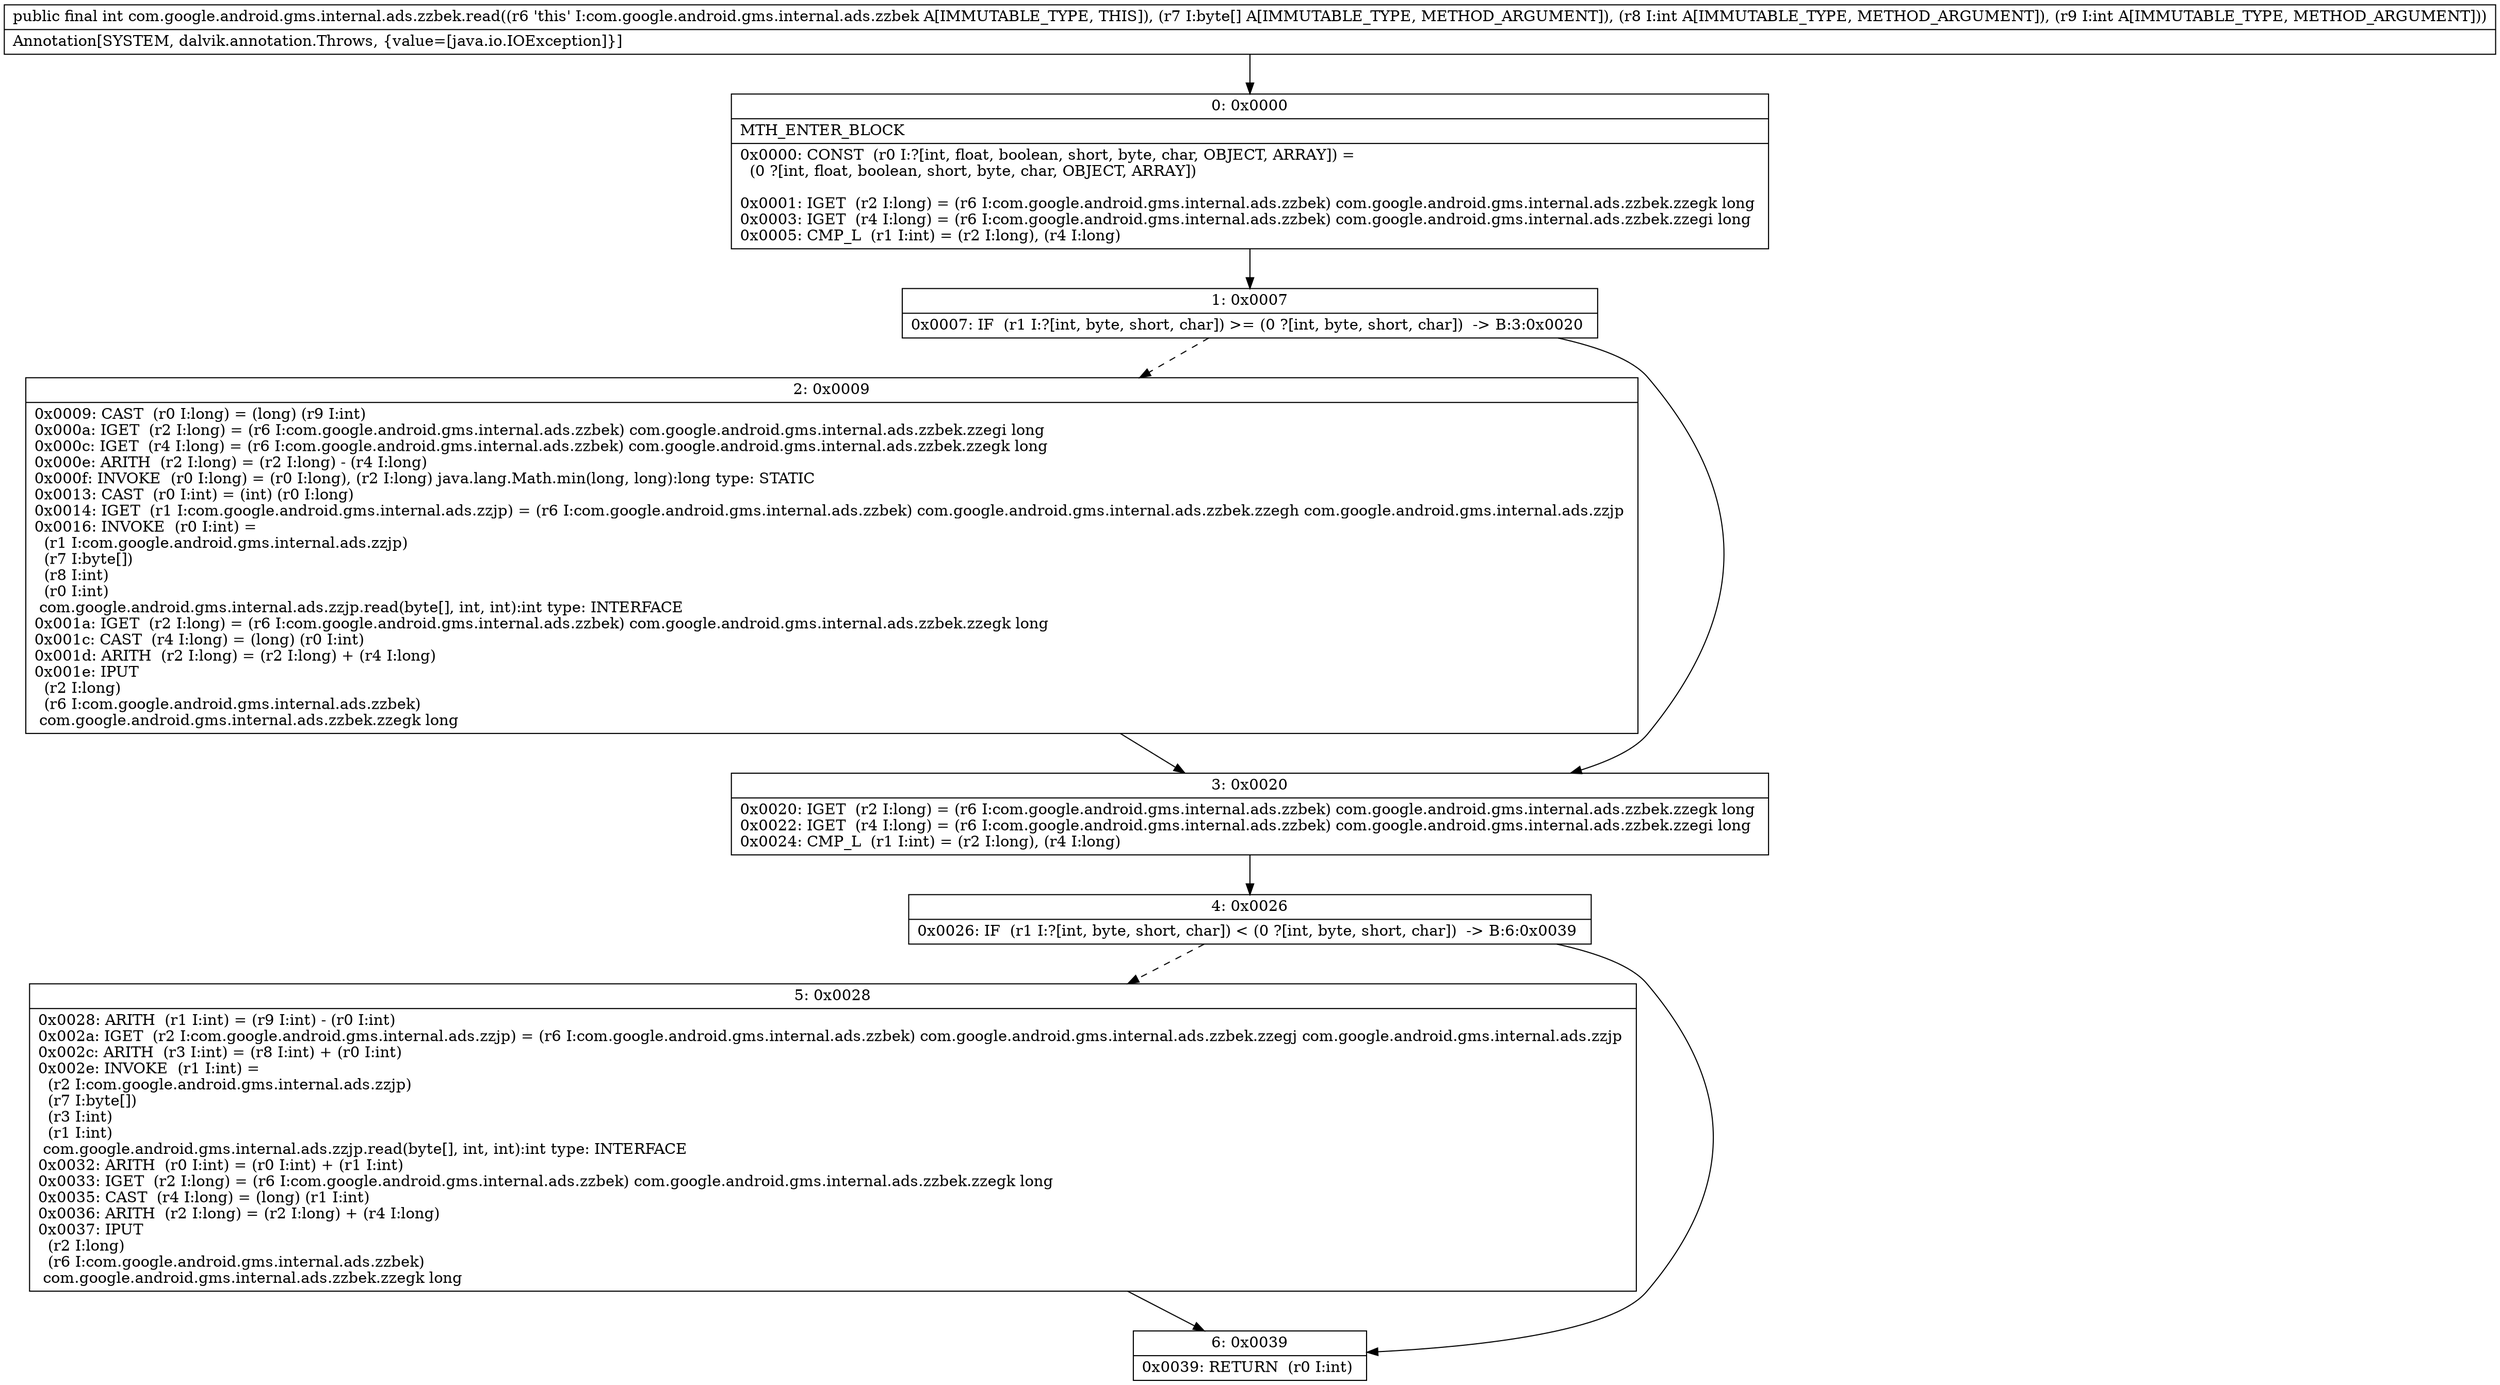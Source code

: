 digraph "CFG forcom.google.android.gms.internal.ads.zzbek.read([BII)I" {
Node_0 [shape=record,label="{0\:\ 0x0000|MTH_ENTER_BLOCK\l|0x0000: CONST  (r0 I:?[int, float, boolean, short, byte, char, OBJECT, ARRAY]) = \l  (0 ?[int, float, boolean, short, byte, char, OBJECT, ARRAY])\l \l0x0001: IGET  (r2 I:long) = (r6 I:com.google.android.gms.internal.ads.zzbek) com.google.android.gms.internal.ads.zzbek.zzegk long \l0x0003: IGET  (r4 I:long) = (r6 I:com.google.android.gms.internal.ads.zzbek) com.google.android.gms.internal.ads.zzbek.zzegi long \l0x0005: CMP_L  (r1 I:int) = (r2 I:long), (r4 I:long) \l}"];
Node_1 [shape=record,label="{1\:\ 0x0007|0x0007: IF  (r1 I:?[int, byte, short, char]) \>= (0 ?[int, byte, short, char])  \-\> B:3:0x0020 \l}"];
Node_2 [shape=record,label="{2\:\ 0x0009|0x0009: CAST  (r0 I:long) = (long) (r9 I:int) \l0x000a: IGET  (r2 I:long) = (r6 I:com.google.android.gms.internal.ads.zzbek) com.google.android.gms.internal.ads.zzbek.zzegi long \l0x000c: IGET  (r4 I:long) = (r6 I:com.google.android.gms.internal.ads.zzbek) com.google.android.gms.internal.ads.zzbek.zzegk long \l0x000e: ARITH  (r2 I:long) = (r2 I:long) \- (r4 I:long) \l0x000f: INVOKE  (r0 I:long) = (r0 I:long), (r2 I:long) java.lang.Math.min(long, long):long type: STATIC \l0x0013: CAST  (r0 I:int) = (int) (r0 I:long) \l0x0014: IGET  (r1 I:com.google.android.gms.internal.ads.zzjp) = (r6 I:com.google.android.gms.internal.ads.zzbek) com.google.android.gms.internal.ads.zzbek.zzegh com.google.android.gms.internal.ads.zzjp \l0x0016: INVOKE  (r0 I:int) = \l  (r1 I:com.google.android.gms.internal.ads.zzjp)\l  (r7 I:byte[])\l  (r8 I:int)\l  (r0 I:int)\l com.google.android.gms.internal.ads.zzjp.read(byte[], int, int):int type: INTERFACE \l0x001a: IGET  (r2 I:long) = (r6 I:com.google.android.gms.internal.ads.zzbek) com.google.android.gms.internal.ads.zzbek.zzegk long \l0x001c: CAST  (r4 I:long) = (long) (r0 I:int) \l0x001d: ARITH  (r2 I:long) = (r2 I:long) + (r4 I:long) \l0x001e: IPUT  \l  (r2 I:long)\l  (r6 I:com.google.android.gms.internal.ads.zzbek)\l com.google.android.gms.internal.ads.zzbek.zzegk long \l}"];
Node_3 [shape=record,label="{3\:\ 0x0020|0x0020: IGET  (r2 I:long) = (r6 I:com.google.android.gms.internal.ads.zzbek) com.google.android.gms.internal.ads.zzbek.zzegk long \l0x0022: IGET  (r4 I:long) = (r6 I:com.google.android.gms.internal.ads.zzbek) com.google.android.gms.internal.ads.zzbek.zzegi long \l0x0024: CMP_L  (r1 I:int) = (r2 I:long), (r4 I:long) \l}"];
Node_4 [shape=record,label="{4\:\ 0x0026|0x0026: IF  (r1 I:?[int, byte, short, char]) \< (0 ?[int, byte, short, char])  \-\> B:6:0x0039 \l}"];
Node_5 [shape=record,label="{5\:\ 0x0028|0x0028: ARITH  (r1 I:int) = (r9 I:int) \- (r0 I:int) \l0x002a: IGET  (r2 I:com.google.android.gms.internal.ads.zzjp) = (r6 I:com.google.android.gms.internal.ads.zzbek) com.google.android.gms.internal.ads.zzbek.zzegj com.google.android.gms.internal.ads.zzjp \l0x002c: ARITH  (r3 I:int) = (r8 I:int) + (r0 I:int) \l0x002e: INVOKE  (r1 I:int) = \l  (r2 I:com.google.android.gms.internal.ads.zzjp)\l  (r7 I:byte[])\l  (r3 I:int)\l  (r1 I:int)\l com.google.android.gms.internal.ads.zzjp.read(byte[], int, int):int type: INTERFACE \l0x0032: ARITH  (r0 I:int) = (r0 I:int) + (r1 I:int) \l0x0033: IGET  (r2 I:long) = (r6 I:com.google.android.gms.internal.ads.zzbek) com.google.android.gms.internal.ads.zzbek.zzegk long \l0x0035: CAST  (r4 I:long) = (long) (r1 I:int) \l0x0036: ARITH  (r2 I:long) = (r2 I:long) + (r4 I:long) \l0x0037: IPUT  \l  (r2 I:long)\l  (r6 I:com.google.android.gms.internal.ads.zzbek)\l com.google.android.gms.internal.ads.zzbek.zzegk long \l}"];
Node_6 [shape=record,label="{6\:\ 0x0039|0x0039: RETURN  (r0 I:int) \l}"];
MethodNode[shape=record,label="{public final int com.google.android.gms.internal.ads.zzbek.read((r6 'this' I:com.google.android.gms.internal.ads.zzbek A[IMMUTABLE_TYPE, THIS]), (r7 I:byte[] A[IMMUTABLE_TYPE, METHOD_ARGUMENT]), (r8 I:int A[IMMUTABLE_TYPE, METHOD_ARGUMENT]), (r9 I:int A[IMMUTABLE_TYPE, METHOD_ARGUMENT]))  | Annotation[SYSTEM, dalvik.annotation.Throws, \{value=[java.io.IOException]\}]\l}"];
MethodNode -> Node_0;
Node_0 -> Node_1;
Node_1 -> Node_2[style=dashed];
Node_1 -> Node_3;
Node_2 -> Node_3;
Node_3 -> Node_4;
Node_4 -> Node_5[style=dashed];
Node_4 -> Node_6;
Node_5 -> Node_6;
}

